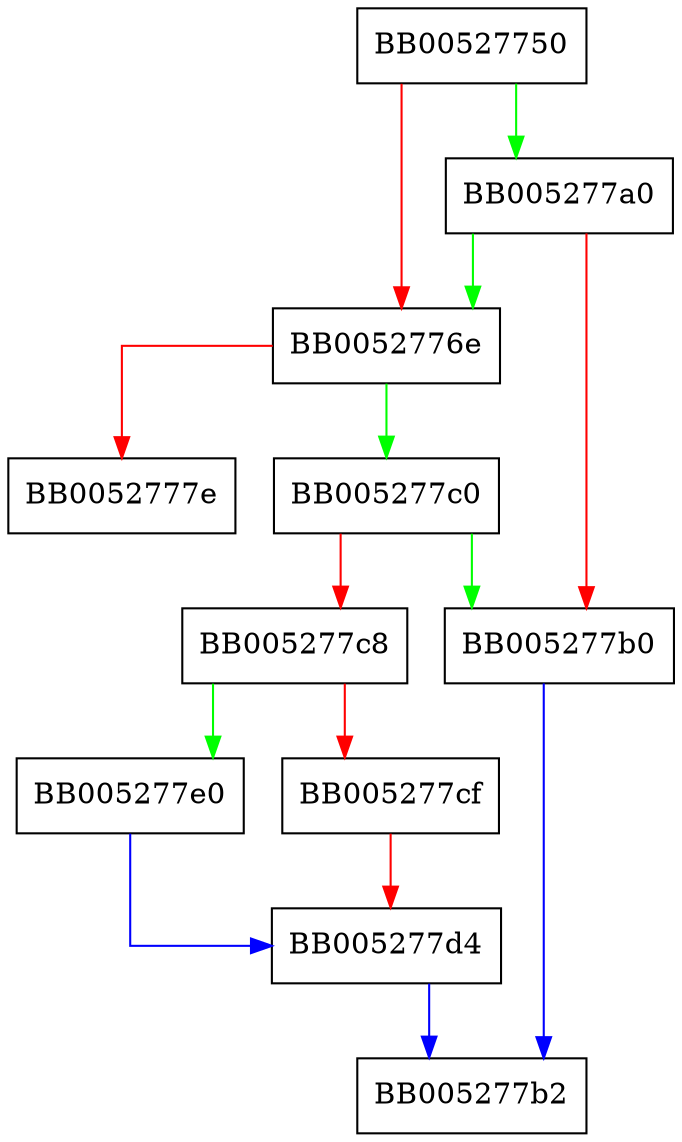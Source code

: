 digraph bn_secure_c2i {
  node [shape="box"];
  graph [splines=ortho];
  BB00527750 -> BB005277a0 [color="green"];
  BB00527750 -> BB0052776e [color="red"];
  BB0052776e -> BB005277c0 [color="green"];
  BB0052776e -> BB0052777e [color="red"];
  BB005277a0 -> BB0052776e [color="green"];
  BB005277a0 -> BB005277b0 [color="red"];
  BB005277b0 -> BB005277b2 [color="blue"];
  BB005277c0 -> BB005277b0 [color="green"];
  BB005277c0 -> BB005277c8 [color="red"];
  BB005277c8 -> BB005277e0 [color="green"];
  BB005277c8 -> BB005277cf [color="red"];
  BB005277cf -> BB005277d4 [color="red"];
  BB005277d4 -> BB005277b2 [color="blue"];
  BB005277e0 -> BB005277d4 [color="blue"];
}